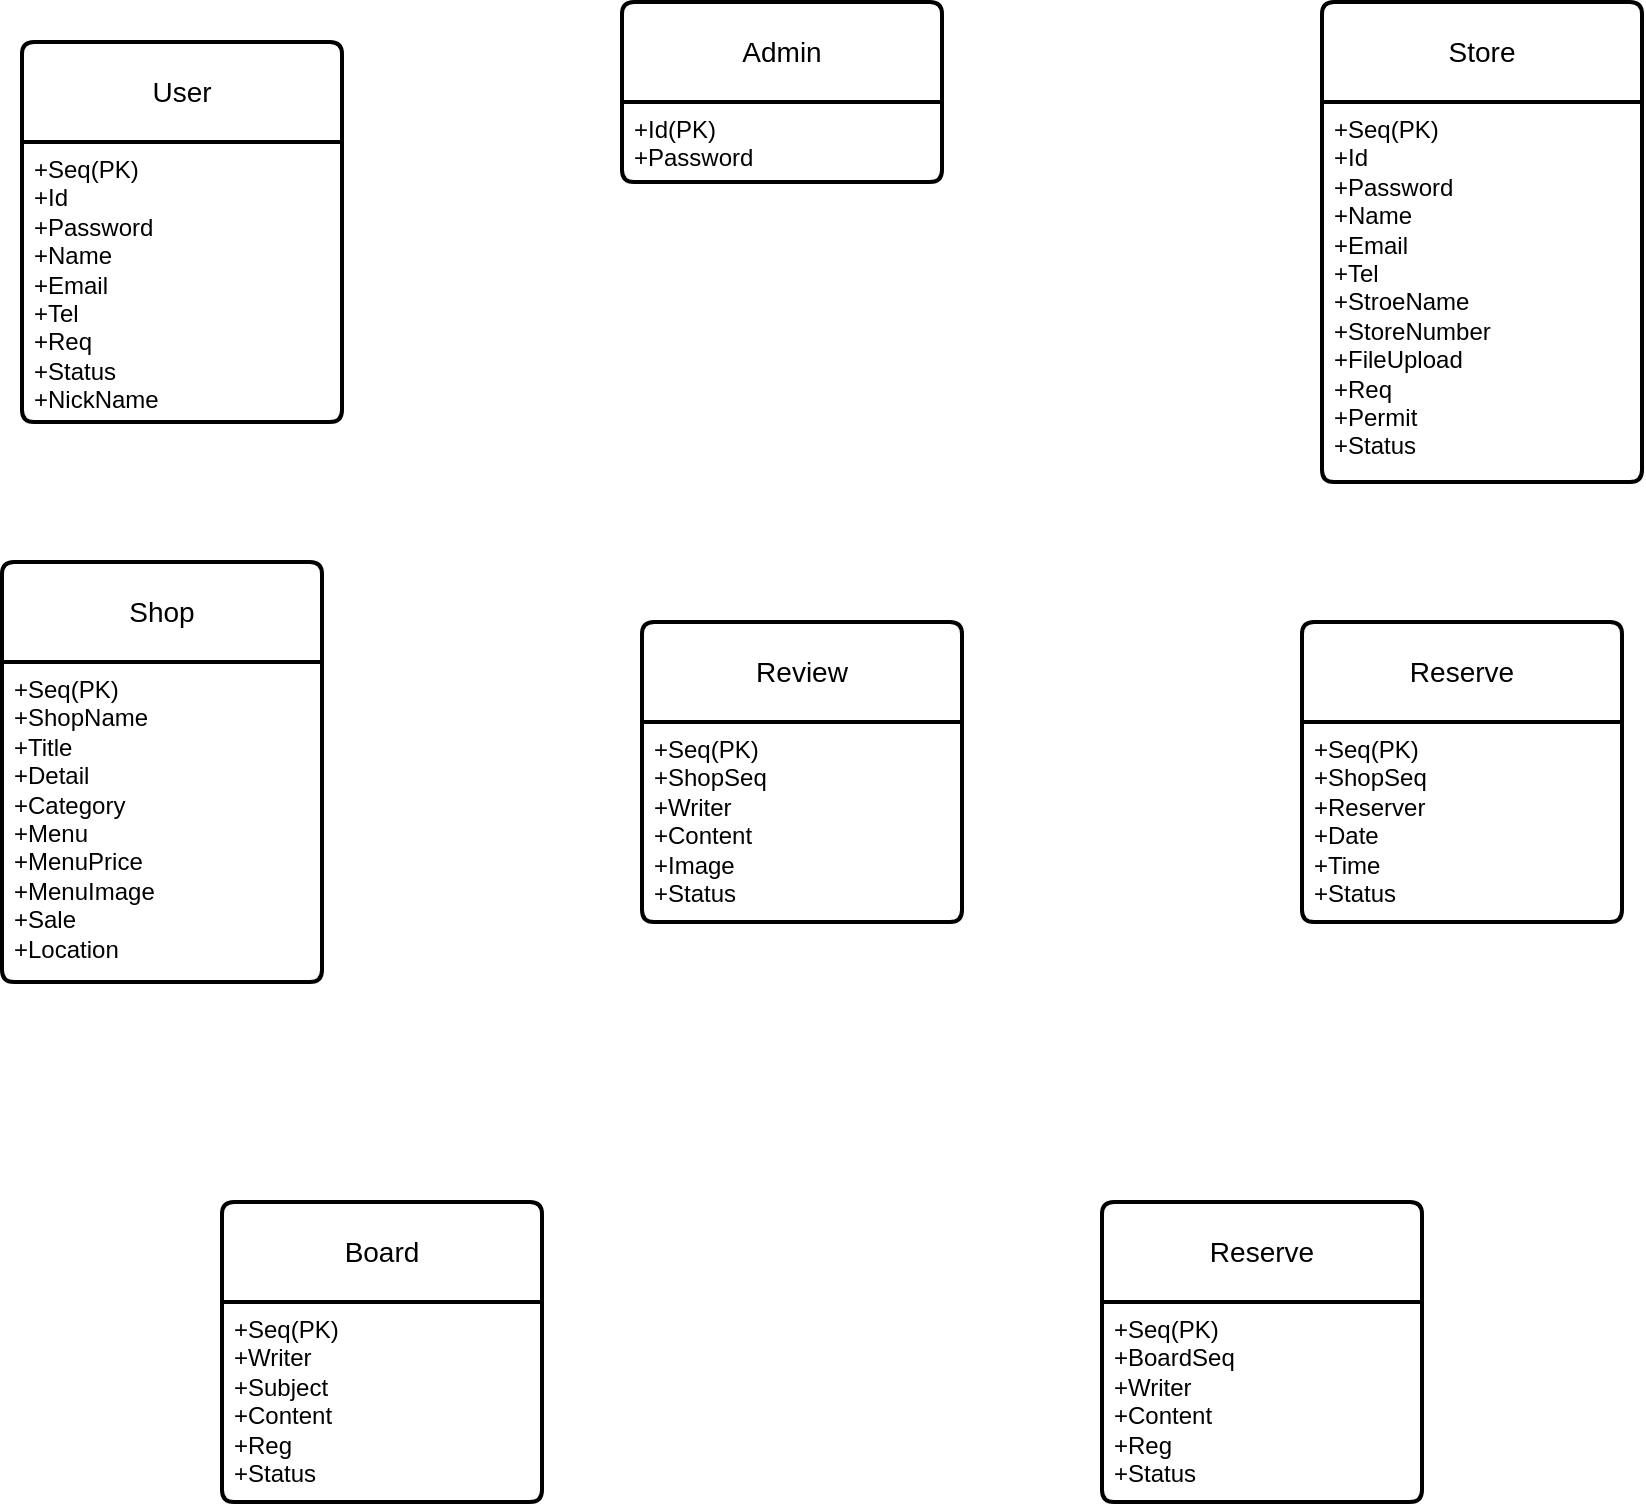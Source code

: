 <mxfile version="22.0.4" type="github">
  <diagram id="R2lEEEUBdFMjLlhIrx00" name="Page-1">
    <mxGraphModel dx="1231" dy="1039" grid="1" gridSize="10" guides="1" tooltips="1" connect="1" arrows="1" fold="1" page="1" pageScale="1" pageWidth="850" pageHeight="1100" math="0" shadow="0" extFonts="Permanent Marker^https://fonts.googleapis.com/css?family=Permanent+Marker">
      <root>
        <mxCell id="0" />
        <mxCell id="1" parent="0" />
        <mxCell id="2X1wqrJ_KyNNt1HNqxq9-1" value="User" style="swimlane;childLayout=stackLayout;horizontal=1;startSize=50;horizontalStack=0;rounded=1;fontSize=14;fontStyle=0;strokeWidth=2;resizeParent=0;resizeLast=1;shadow=0;dashed=0;align=center;arcSize=4;whiteSpace=wrap;html=1;" vertex="1" parent="1">
          <mxGeometry x="200" y="50" width="160" height="190" as="geometry" />
        </mxCell>
        <mxCell id="2X1wqrJ_KyNNt1HNqxq9-2" value="+Seq(PK)&lt;br&gt;+Id&lt;br&gt;+Password&lt;br&gt;+Name&lt;br&gt;+Email&lt;br&gt;+Tel&lt;br&gt;+Req&lt;br&gt;+Status&lt;br&gt;+NickName" style="align=left;strokeColor=none;fillColor=none;spacingLeft=4;fontSize=12;verticalAlign=top;resizable=0;rotatable=0;part=1;html=1;" vertex="1" parent="2X1wqrJ_KyNNt1HNqxq9-1">
          <mxGeometry y="50" width="160" height="140" as="geometry" />
        </mxCell>
        <mxCell id="2X1wqrJ_KyNNt1HNqxq9-3" value="Admin" style="swimlane;childLayout=stackLayout;horizontal=1;startSize=50;horizontalStack=0;rounded=1;fontSize=14;fontStyle=0;strokeWidth=2;resizeParent=0;resizeLast=1;shadow=0;dashed=0;align=center;arcSize=4;whiteSpace=wrap;html=1;" vertex="1" parent="1">
          <mxGeometry x="500" y="30" width="160" height="90" as="geometry" />
        </mxCell>
        <mxCell id="2X1wqrJ_KyNNt1HNqxq9-4" value="+Id(PK)&lt;br&gt;+Password" style="align=left;strokeColor=none;fillColor=none;spacingLeft=4;fontSize=12;verticalAlign=top;resizable=0;rotatable=0;part=1;html=1;" vertex="1" parent="2X1wqrJ_KyNNt1HNqxq9-3">
          <mxGeometry y="50" width="160" height="40" as="geometry" />
        </mxCell>
        <mxCell id="2X1wqrJ_KyNNt1HNqxq9-5" value="Store" style="swimlane;childLayout=stackLayout;horizontal=1;startSize=50;horizontalStack=0;rounded=1;fontSize=14;fontStyle=0;strokeWidth=2;resizeParent=0;resizeLast=1;shadow=0;dashed=0;align=center;arcSize=4;whiteSpace=wrap;html=1;" vertex="1" parent="1">
          <mxGeometry x="850" y="30" width="160" height="240" as="geometry" />
        </mxCell>
        <mxCell id="2X1wqrJ_KyNNt1HNqxq9-6" value="+Seq(PK)&lt;br&gt;+Id&lt;br&gt;+Password&lt;br&gt;+Name&lt;br&gt;+Email&lt;br&gt;+Tel&lt;br&gt;+StroeName&lt;br&gt;+StoreNumber&lt;br&gt;+FileUpload&lt;br&gt;+Req&lt;br&gt;+Permit&lt;br&gt;+Status" style="align=left;strokeColor=none;fillColor=none;spacingLeft=4;fontSize=12;verticalAlign=top;resizable=0;rotatable=0;part=1;html=1;" vertex="1" parent="2X1wqrJ_KyNNt1HNqxq9-5">
          <mxGeometry y="50" width="160" height="190" as="geometry" />
        </mxCell>
        <mxCell id="2X1wqrJ_KyNNt1HNqxq9-7" value="Shop" style="swimlane;childLayout=stackLayout;horizontal=1;startSize=50;horizontalStack=0;rounded=1;fontSize=14;fontStyle=0;strokeWidth=2;resizeParent=0;resizeLast=1;shadow=0;dashed=0;align=center;arcSize=4;whiteSpace=wrap;html=1;" vertex="1" parent="1">
          <mxGeometry x="190" y="310" width="160" height="210" as="geometry" />
        </mxCell>
        <mxCell id="2X1wqrJ_KyNNt1HNqxq9-8" value="+Seq(PK)&lt;br&gt;+ShopName&lt;br&gt;+Title&lt;br&gt;+Detail&lt;br&gt;+Category&lt;br&gt;+Menu&lt;br&gt;+MenuPrice&lt;br&gt;+MenuImage&lt;br&gt;+Sale&lt;br&gt;+Location" style="align=left;strokeColor=none;fillColor=none;spacingLeft=4;fontSize=12;verticalAlign=top;resizable=0;rotatable=0;part=1;html=1;" vertex="1" parent="2X1wqrJ_KyNNt1HNqxq9-7">
          <mxGeometry y="50" width="160" height="160" as="geometry" />
        </mxCell>
        <mxCell id="2X1wqrJ_KyNNt1HNqxq9-9" value="Review" style="swimlane;childLayout=stackLayout;horizontal=1;startSize=50;horizontalStack=0;rounded=1;fontSize=14;fontStyle=0;strokeWidth=2;resizeParent=0;resizeLast=1;shadow=0;dashed=0;align=center;arcSize=4;whiteSpace=wrap;html=1;" vertex="1" parent="1">
          <mxGeometry x="510" y="340" width="160" height="150" as="geometry" />
        </mxCell>
        <mxCell id="2X1wqrJ_KyNNt1HNqxq9-10" value="+Seq(PK)&lt;br&gt;+ShopSeq&lt;br&gt;+Writer&lt;br&gt;+Content&lt;br&gt;+Image&lt;br&gt;+Status" style="align=left;strokeColor=none;fillColor=none;spacingLeft=4;fontSize=12;verticalAlign=top;resizable=0;rotatable=0;part=1;html=1;" vertex="1" parent="2X1wqrJ_KyNNt1HNqxq9-9">
          <mxGeometry y="50" width="160" height="100" as="geometry" />
        </mxCell>
        <mxCell id="2X1wqrJ_KyNNt1HNqxq9-11" value="Reserve" style="swimlane;childLayout=stackLayout;horizontal=1;startSize=50;horizontalStack=0;rounded=1;fontSize=14;fontStyle=0;strokeWidth=2;resizeParent=0;resizeLast=1;shadow=0;dashed=0;align=center;arcSize=4;whiteSpace=wrap;html=1;" vertex="1" parent="1">
          <mxGeometry x="840" y="340" width="160" height="150" as="geometry" />
        </mxCell>
        <mxCell id="2X1wqrJ_KyNNt1HNqxq9-12" value="+Seq(PK)&lt;br&gt;+ShopSeq&lt;br&gt;+Reserver&lt;br&gt;+Date&lt;br&gt;+Time&lt;br&gt;+Status" style="align=left;strokeColor=none;fillColor=none;spacingLeft=4;fontSize=12;verticalAlign=top;resizable=0;rotatable=0;part=1;html=1;" vertex="1" parent="2X1wqrJ_KyNNt1HNqxq9-11">
          <mxGeometry y="50" width="160" height="100" as="geometry" />
        </mxCell>
        <mxCell id="2X1wqrJ_KyNNt1HNqxq9-13" value="Reserve" style="swimlane;childLayout=stackLayout;horizontal=1;startSize=50;horizontalStack=0;rounded=1;fontSize=14;fontStyle=0;strokeWidth=2;resizeParent=0;resizeLast=1;shadow=0;dashed=0;align=center;arcSize=4;whiteSpace=wrap;html=1;" vertex="1" parent="1">
          <mxGeometry x="740" y="630" width="160" height="150" as="geometry" />
        </mxCell>
        <mxCell id="2X1wqrJ_KyNNt1HNqxq9-14" value="+Seq(PK)&lt;br&gt;+BoardSeq&lt;br&gt;+Writer&lt;br&gt;+Content&lt;br&gt;+Reg&lt;br&gt;+Status" style="align=left;strokeColor=none;fillColor=none;spacingLeft=4;fontSize=12;verticalAlign=top;resizable=0;rotatable=0;part=1;html=1;" vertex="1" parent="2X1wqrJ_KyNNt1HNqxq9-13">
          <mxGeometry y="50" width="160" height="100" as="geometry" />
        </mxCell>
        <mxCell id="2X1wqrJ_KyNNt1HNqxq9-15" value="Board" style="swimlane;childLayout=stackLayout;horizontal=1;startSize=50;horizontalStack=0;rounded=1;fontSize=14;fontStyle=0;strokeWidth=2;resizeParent=0;resizeLast=1;shadow=0;dashed=0;align=center;arcSize=4;whiteSpace=wrap;html=1;" vertex="1" parent="1">
          <mxGeometry x="300" y="630" width="160" height="150" as="geometry" />
        </mxCell>
        <mxCell id="2X1wqrJ_KyNNt1HNqxq9-16" value="+Seq(PK)&lt;br&gt;+Writer&lt;br&gt;+Subject&lt;br&gt;+Content&lt;br&gt;+Reg&lt;br&gt;+Status" style="align=left;strokeColor=none;fillColor=none;spacingLeft=4;fontSize=12;verticalAlign=top;resizable=0;rotatable=0;part=1;html=1;" vertex="1" parent="2X1wqrJ_KyNNt1HNqxq9-15">
          <mxGeometry y="50" width="160" height="100" as="geometry" />
        </mxCell>
      </root>
    </mxGraphModel>
  </diagram>
</mxfile>
